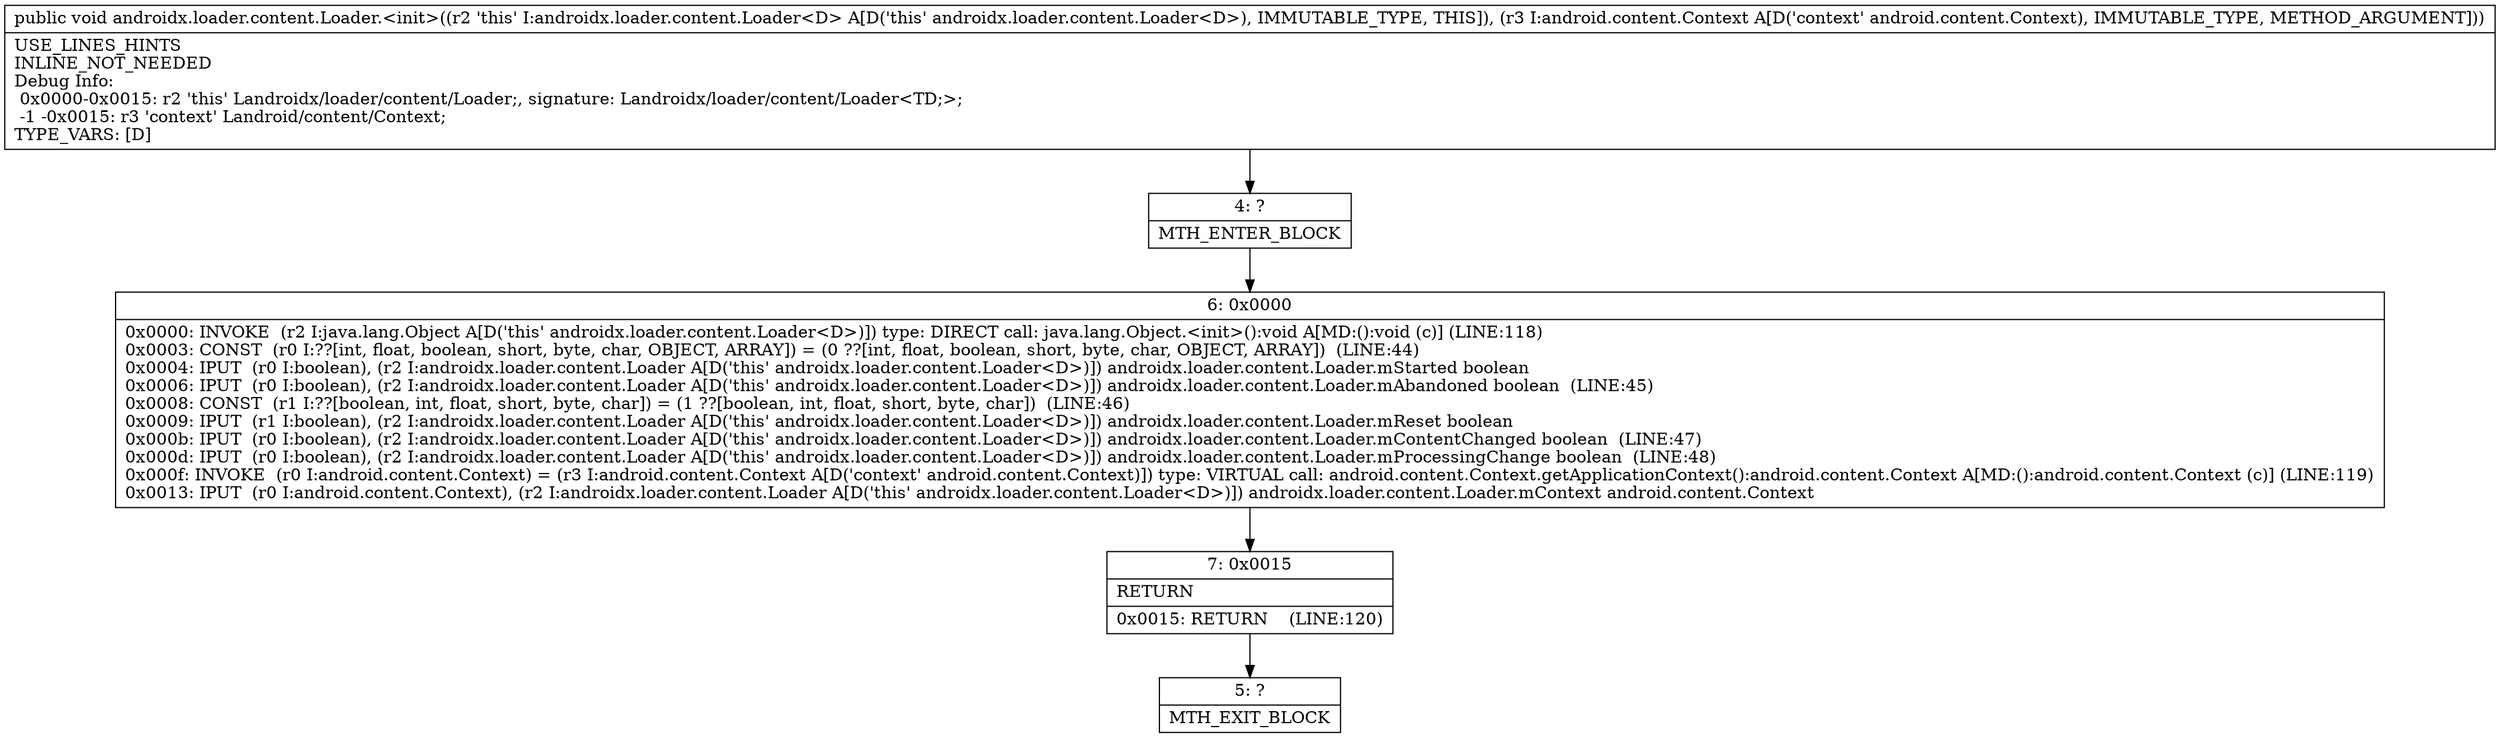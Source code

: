 digraph "CFG forandroidx.loader.content.Loader.\<init\>(Landroid\/content\/Context;)V" {
Node_4 [shape=record,label="{4\:\ ?|MTH_ENTER_BLOCK\l}"];
Node_6 [shape=record,label="{6\:\ 0x0000|0x0000: INVOKE  (r2 I:java.lang.Object A[D('this' androidx.loader.content.Loader\<D\>)]) type: DIRECT call: java.lang.Object.\<init\>():void A[MD:():void (c)] (LINE:118)\l0x0003: CONST  (r0 I:??[int, float, boolean, short, byte, char, OBJECT, ARRAY]) = (0 ??[int, float, boolean, short, byte, char, OBJECT, ARRAY])  (LINE:44)\l0x0004: IPUT  (r0 I:boolean), (r2 I:androidx.loader.content.Loader A[D('this' androidx.loader.content.Loader\<D\>)]) androidx.loader.content.Loader.mStarted boolean \l0x0006: IPUT  (r0 I:boolean), (r2 I:androidx.loader.content.Loader A[D('this' androidx.loader.content.Loader\<D\>)]) androidx.loader.content.Loader.mAbandoned boolean  (LINE:45)\l0x0008: CONST  (r1 I:??[boolean, int, float, short, byte, char]) = (1 ??[boolean, int, float, short, byte, char])  (LINE:46)\l0x0009: IPUT  (r1 I:boolean), (r2 I:androidx.loader.content.Loader A[D('this' androidx.loader.content.Loader\<D\>)]) androidx.loader.content.Loader.mReset boolean \l0x000b: IPUT  (r0 I:boolean), (r2 I:androidx.loader.content.Loader A[D('this' androidx.loader.content.Loader\<D\>)]) androidx.loader.content.Loader.mContentChanged boolean  (LINE:47)\l0x000d: IPUT  (r0 I:boolean), (r2 I:androidx.loader.content.Loader A[D('this' androidx.loader.content.Loader\<D\>)]) androidx.loader.content.Loader.mProcessingChange boolean  (LINE:48)\l0x000f: INVOKE  (r0 I:android.content.Context) = (r3 I:android.content.Context A[D('context' android.content.Context)]) type: VIRTUAL call: android.content.Context.getApplicationContext():android.content.Context A[MD:():android.content.Context (c)] (LINE:119)\l0x0013: IPUT  (r0 I:android.content.Context), (r2 I:androidx.loader.content.Loader A[D('this' androidx.loader.content.Loader\<D\>)]) androidx.loader.content.Loader.mContext android.content.Context \l}"];
Node_7 [shape=record,label="{7\:\ 0x0015|RETURN\l|0x0015: RETURN    (LINE:120)\l}"];
Node_5 [shape=record,label="{5\:\ ?|MTH_EXIT_BLOCK\l}"];
MethodNode[shape=record,label="{public void androidx.loader.content.Loader.\<init\>((r2 'this' I:androidx.loader.content.Loader\<D\> A[D('this' androidx.loader.content.Loader\<D\>), IMMUTABLE_TYPE, THIS]), (r3 I:android.content.Context A[D('context' android.content.Context), IMMUTABLE_TYPE, METHOD_ARGUMENT]))  | USE_LINES_HINTS\lINLINE_NOT_NEEDED\lDebug Info:\l  0x0000\-0x0015: r2 'this' Landroidx\/loader\/content\/Loader;, signature: Landroidx\/loader\/content\/Loader\<TD;\>;\l  \-1 \-0x0015: r3 'context' Landroid\/content\/Context;\lTYPE_VARS: [D]\l}"];
MethodNode -> Node_4;Node_4 -> Node_6;
Node_6 -> Node_7;
Node_7 -> Node_5;
}

